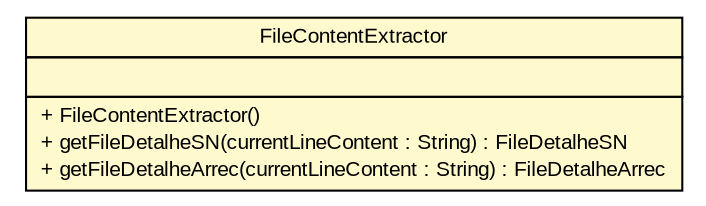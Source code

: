 #!/usr/local/bin/dot
#
# Class diagram 
# Generated by UMLGraph version R5_6 (http://www.umlgraph.org/)
#

digraph G {
	edge [fontname="arial",fontsize=10,labelfontname="arial",labelfontsize=10];
	node [fontname="arial",fontsize=10,shape=plaintext];
	nodesep=0.25;
	ranksep=0.5;
	// br.gov.to.sefaz.arr.processamento.process.content.util.FileContentExtractor
	c80932 [label=<<table title="br.gov.to.sefaz.arr.processamento.process.content.util.FileContentExtractor" border="0" cellborder="1" cellspacing="0" cellpadding="2" port="p" bgcolor="lemonChiffon" href="./FileContentExtractor.html">
		<tr><td><table border="0" cellspacing="0" cellpadding="1">
<tr><td align="center" balign="center"> FileContentExtractor </td></tr>
		</table></td></tr>
		<tr><td><table border="0" cellspacing="0" cellpadding="1">
<tr><td align="left" balign="left">  </td></tr>
		</table></td></tr>
		<tr><td><table border="0" cellspacing="0" cellpadding="1">
<tr><td align="left" balign="left"> + FileContentExtractor() </td></tr>
<tr><td align="left" balign="left"> + getFileDetalheSN(currentLineContent : String) : FileDetalheSN </td></tr>
<tr><td align="left" balign="left"> + getFileDetalheArrec(currentLineContent : String) : FileDetalheArrec </td></tr>
		</table></td></tr>
		</table>>, URL="./FileContentExtractor.html", fontname="arial", fontcolor="black", fontsize=10.0];
}

